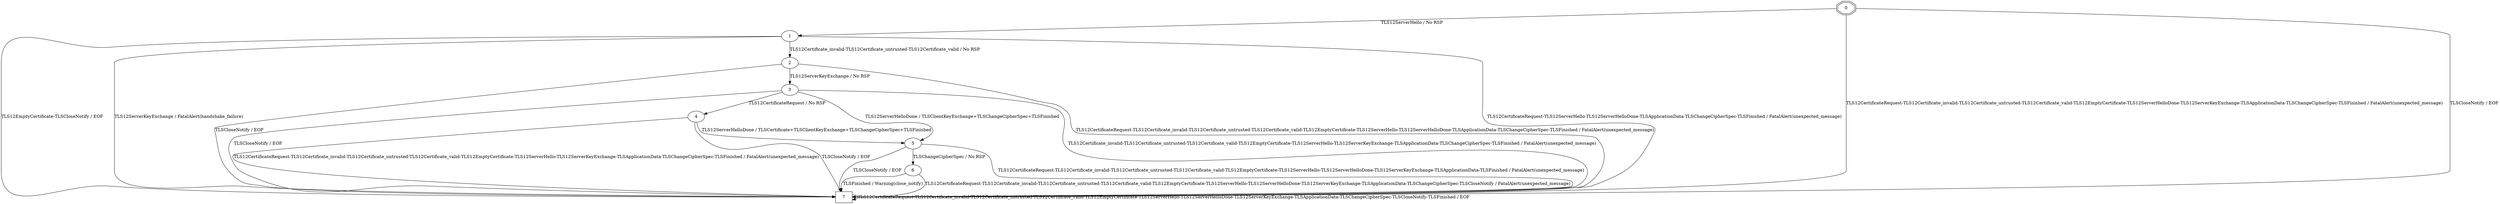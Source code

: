 digraph {
"0" [shape=doubleoctagon label=0];
"1" [shape=ellipse label=1];
"2" [shape=ellipse label=2];
"3" [shape=ellipse label=3];
"4" [shape=ellipse label=4];
"5" [shape=ellipse label=5];
"6" [shape=ellipse label=6];
"7" [shape=rectangle label=7];
"0" -> "7" [label="TLS12CertificateRequest-TLS12Certificate_invalid-TLS12Certificate_untrusted-TLS12Certificate_valid-TLS12EmptyCertificate-TLS12ServerHelloDone-TLS12ServerKeyExchange-TLSApplicationData-TLSChangeCipherSpec-TLSFinished / FatalAlert(unexpected_message)"];
"0" -> "1" [label="TLS12ServerHello / No RSP"];
"0" -> "7" [label="TLSCloseNotify / EOF"];
"1" -> "7" [label="TLS12CertificateRequest-TLS12ServerHello-TLS12ServerHelloDone-TLSApplicationData-TLSChangeCipherSpec-TLSFinished / FatalAlert(unexpected_message)"];
"1" -> "2" [label="TLS12Certificate_invalid-TLS12Certificate_untrusted-TLS12Certificate_valid / No RSP"];
"1" -> "7" [label="TLS12EmptyCertificate-TLSCloseNotify / EOF"];
"1" -> "7" [label="TLS12ServerKeyExchange / FatalAlert(handshake_failure)"];
"2" -> "7" [label="TLS12CertificateRequest-TLS12Certificate_invalid-TLS12Certificate_untrusted-TLS12Certificate_valid-TLS12EmptyCertificate-TLS12ServerHello-TLS12ServerHelloDone-TLSApplicationData-TLSChangeCipherSpec-TLSFinished / FatalAlert(unexpected_message)"];
"2" -> "3" [label="TLS12ServerKeyExchange / No RSP"];
"2" -> "7" [label="TLSCloseNotify / EOF"];
"3" -> "4" [label="TLS12CertificateRequest / No RSP"];
"3" -> "7" [label="TLS12Certificate_invalid-TLS12Certificate_untrusted-TLS12Certificate_valid-TLS12EmptyCertificate-TLS12ServerHello-TLS12ServerKeyExchange-TLSApplicationData-TLSChangeCipherSpec-TLSFinished / FatalAlert(unexpected_message)"];
"3" -> "5" [label="TLS12ServerHelloDone / TLSClientKeyExchange+TLSChangeCipherSpec+TLSFinished"];
"3" -> "7" [label="TLSCloseNotify / EOF"];
"4" -> "7" [label="TLS12CertificateRequest-TLS12Certificate_invalid-TLS12Certificate_untrusted-TLS12Certificate_valid-TLS12EmptyCertificate-TLS12ServerHello-TLS12ServerKeyExchange-TLSApplicationData-TLSChangeCipherSpec-TLSFinished / FatalAlert(unexpected_message)"];
"4" -> "5" [label="TLS12ServerHelloDone / TLSCertificate+TLSClientKeyExchange+TLSChangeCipherSpec+TLSFinished"];
"4" -> "7" [label="TLSCloseNotify / EOF"];
"5" -> "7" [label="TLS12CertificateRequest-TLS12Certificate_invalid-TLS12Certificate_untrusted-TLS12Certificate_valid-TLS12EmptyCertificate-TLS12ServerHello-TLS12ServerHelloDone-TLS12ServerKeyExchange-TLSApplicationData-TLSFinished / FatalAlert(unexpected_message)"];
"5" -> "6" [label="TLSChangeCipherSpec / No RSP"];
"5" -> "7" [label="TLSCloseNotify / EOF"];
"6" -> "7" [label="TLS12CertificateRequest-TLS12Certificate_invalid-TLS12Certificate_untrusted-TLS12Certificate_valid-TLS12EmptyCertificate-TLS12ServerHello-TLS12ServerHelloDone-TLS12ServerKeyExchange-TLSApplicationData-TLSChangeCipherSpec-TLSCloseNotify / FatalAlert(unexpected_message)"];
"6" -> "7" [label="TLSFinished / Warning(close_notify)"];
"7" -> "7" [label="TLS12CertificateRequest-TLS12Certificate_invalid-TLS12Certificate_untrusted-TLS12Certificate_valid-TLS12EmptyCertificate-TLS12ServerHello-TLS12ServerHelloDone-TLS12ServerKeyExchange-TLSApplicationData-TLSChangeCipherSpec-TLSCloseNotify-TLSFinished / EOF"];
}
